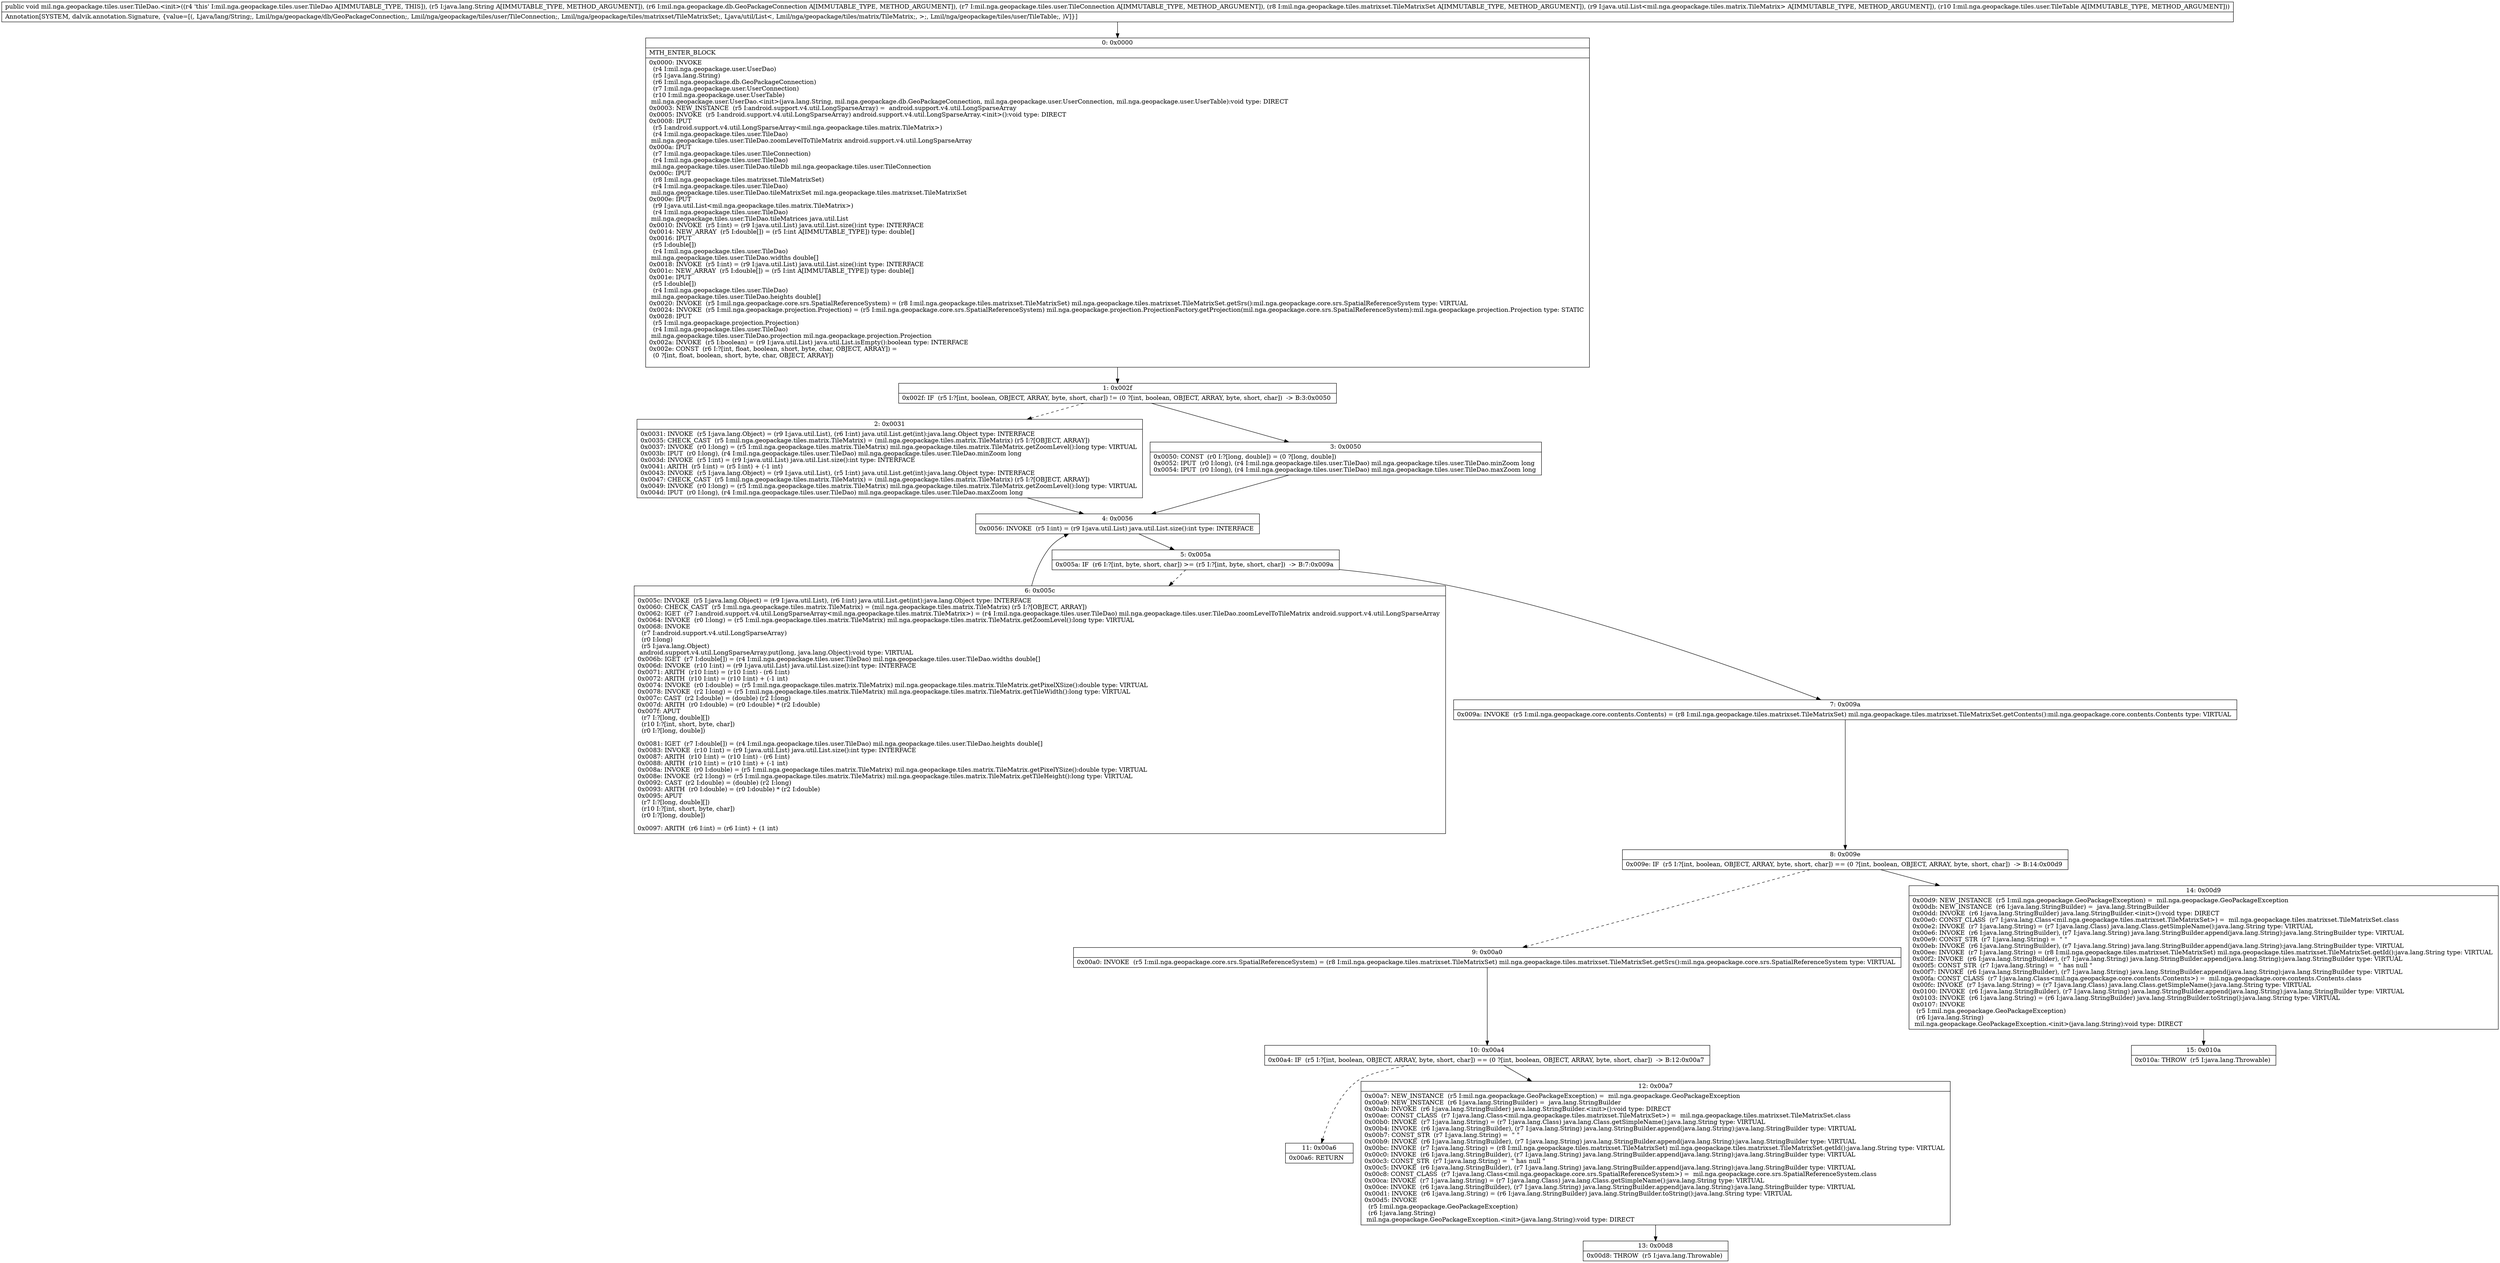 digraph "CFG formil.nga.geopackage.tiles.user.TileDao.\<init\>(Ljava\/lang\/String;Lmil\/nga\/geopackage\/db\/GeoPackageConnection;Lmil\/nga\/geopackage\/tiles\/user\/TileConnection;Lmil\/nga\/geopackage\/tiles\/matrixset\/TileMatrixSet;Ljava\/util\/List;Lmil\/nga\/geopackage\/tiles\/user\/TileTable;)V" {
Node_0 [shape=record,label="{0\:\ 0x0000|MTH_ENTER_BLOCK\l|0x0000: INVOKE  \l  (r4 I:mil.nga.geopackage.user.UserDao)\l  (r5 I:java.lang.String)\l  (r6 I:mil.nga.geopackage.db.GeoPackageConnection)\l  (r7 I:mil.nga.geopackage.user.UserConnection)\l  (r10 I:mil.nga.geopackage.user.UserTable)\l mil.nga.geopackage.user.UserDao.\<init\>(java.lang.String, mil.nga.geopackage.db.GeoPackageConnection, mil.nga.geopackage.user.UserConnection, mil.nga.geopackage.user.UserTable):void type: DIRECT \l0x0003: NEW_INSTANCE  (r5 I:android.support.v4.util.LongSparseArray) =  android.support.v4.util.LongSparseArray \l0x0005: INVOKE  (r5 I:android.support.v4.util.LongSparseArray) android.support.v4.util.LongSparseArray.\<init\>():void type: DIRECT \l0x0008: IPUT  \l  (r5 I:android.support.v4.util.LongSparseArray\<mil.nga.geopackage.tiles.matrix.TileMatrix\>)\l  (r4 I:mil.nga.geopackage.tiles.user.TileDao)\l mil.nga.geopackage.tiles.user.TileDao.zoomLevelToTileMatrix android.support.v4.util.LongSparseArray \l0x000a: IPUT  \l  (r7 I:mil.nga.geopackage.tiles.user.TileConnection)\l  (r4 I:mil.nga.geopackage.tiles.user.TileDao)\l mil.nga.geopackage.tiles.user.TileDao.tileDb mil.nga.geopackage.tiles.user.TileConnection \l0x000c: IPUT  \l  (r8 I:mil.nga.geopackage.tiles.matrixset.TileMatrixSet)\l  (r4 I:mil.nga.geopackage.tiles.user.TileDao)\l mil.nga.geopackage.tiles.user.TileDao.tileMatrixSet mil.nga.geopackage.tiles.matrixset.TileMatrixSet \l0x000e: IPUT  \l  (r9 I:java.util.List\<mil.nga.geopackage.tiles.matrix.TileMatrix\>)\l  (r4 I:mil.nga.geopackage.tiles.user.TileDao)\l mil.nga.geopackage.tiles.user.TileDao.tileMatrices java.util.List \l0x0010: INVOKE  (r5 I:int) = (r9 I:java.util.List) java.util.List.size():int type: INTERFACE \l0x0014: NEW_ARRAY  (r5 I:double[]) = (r5 I:int A[IMMUTABLE_TYPE]) type: double[] \l0x0016: IPUT  \l  (r5 I:double[])\l  (r4 I:mil.nga.geopackage.tiles.user.TileDao)\l mil.nga.geopackage.tiles.user.TileDao.widths double[] \l0x0018: INVOKE  (r5 I:int) = (r9 I:java.util.List) java.util.List.size():int type: INTERFACE \l0x001c: NEW_ARRAY  (r5 I:double[]) = (r5 I:int A[IMMUTABLE_TYPE]) type: double[] \l0x001e: IPUT  \l  (r5 I:double[])\l  (r4 I:mil.nga.geopackage.tiles.user.TileDao)\l mil.nga.geopackage.tiles.user.TileDao.heights double[] \l0x0020: INVOKE  (r5 I:mil.nga.geopackage.core.srs.SpatialReferenceSystem) = (r8 I:mil.nga.geopackage.tiles.matrixset.TileMatrixSet) mil.nga.geopackage.tiles.matrixset.TileMatrixSet.getSrs():mil.nga.geopackage.core.srs.SpatialReferenceSystem type: VIRTUAL \l0x0024: INVOKE  (r5 I:mil.nga.geopackage.projection.Projection) = (r5 I:mil.nga.geopackage.core.srs.SpatialReferenceSystem) mil.nga.geopackage.projection.ProjectionFactory.getProjection(mil.nga.geopackage.core.srs.SpatialReferenceSystem):mil.nga.geopackage.projection.Projection type: STATIC \l0x0028: IPUT  \l  (r5 I:mil.nga.geopackage.projection.Projection)\l  (r4 I:mil.nga.geopackage.tiles.user.TileDao)\l mil.nga.geopackage.tiles.user.TileDao.projection mil.nga.geopackage.projection.Projection \l0x002a: INVOKE  (r5 I:boolean) = (r9 I:java.util.List) java.util.List.isEmpty():boolean type: INTERFACE \l0x002e: CONST  (r6 I:?[int, float, boolean, short, byte, char, OBJECT, ARRAY]) = \l  (0 ?[int, float, boolean, short, byte, char, OBJECT, ARRAY])\l \l}"];
Node_1 [shape=record,label="{1\:\ 0x002f|0x002f: IF  (r5 I:?[int, boolean, OBJECT, ARRAY, byte, short, char]) != (0 ?[int, boolean, OBJECT, ARRAY, byte, short, char])  \-\> B:3:0x0050 \l}"];
Node_2 [shape=record,label="{2\:\ 0x0031|0x0031: INVOKE  (r5 I:java.lang.Object) = (r9 I:java.util.List), (r6 I:int) java.util.List.get(int):java.lang.Object type: INTERFACE \l0x0035: CHECK_CAST  (r5 I:mil.nga.geopackage.tiles.matrix.TileMatrix) = (mil.nga.geopackage.tiles.matrix.TileMatrix) (r5 I:?[OBJECT, ARRAY]) \l0x0037: INVOKE  (r0 I:long) = (r5 I:mil.nga.geopackage.tiles.matrix.TileMatrix) mil.nga.geopackage.tiles.matrix.TileMatrix.getZoomLevel():long type: VIRTUAL \l0x003b: IPUT  (r0 I:long), (r4 I:mil.nga.geopackage.tiles.user.TileDao) mil.nga.geopackage.tiles.user.TileDao.minZoom long \l0x003d: INVOKE  (r5 I:int) = (r9 I:java.util.List) java.util.List.size():int type: INTERFACE \l0x0041: ARITH  (r5 I:int) = (r5 I:int) + (\-1 int) \l0x0043: INVOKE  (r5 I:java.lang.Object) = (r9 I:java.util.List), (r5 I:int) java.util.List.get(int):java.lang.Object type: INTERFACE \l0x0047: CHECK_CAST  (r5 I:mil.nga.geopackage.tiles.matrix.TileMatrix) = (mil.nga.geopackage.tiles.matrix.TileMatrix) (r5 I:?[OBJECT, ARRAY]) \l0x0049: INVOKE  (r0 I:long) = (r5 I:mil.nga.geopackage.tiles.matrix.TileMatrix) mil.nga.geopackage.tiles.matrix.TileMatrix.getZoomLevel():long type: VIRTUAL \l0x004d: IPUT  (r0 I:long), (r4 I:mil.nga.geopackage.tiles.user.TileDao) mil.nga.geopackage.tiles.user.TileDao.maxZoom long \l}"];
Node_3 [shape=record,label="{3\:\ 0x0050|0x0050: CONST  (r0 I:?[long, double]) = (0 ?[long, double]) \l0x0052: IPUT  (r0 I:long), (r4 I:mil.nga.geopackage.tiles.user.TileDao) mil.nga.geopackage.tiles.user.TileDao.minZoom long \l0x0054: IPUT  (r0 I:long), (r4 I:mil.nga.geopackage.tiles.user.TileDao) mil.nga.geopackage.tiles.user.TileDao.maxZoom long \l}"];
Node_4 [shape=record,label="{4\:\ 0x0056|0x0056: INVOKE  (r5 I:int) = (r9 I:java.util.List) java.util.List.size():int type: INTERFACE \l}"];
Node_5 [shape=record,label="{5\:\ 0x005a|0x005a: IF  (r6 I:?[int, byte, short, char]) \>= (r5 I:?[int, byte, short, char])  \-\> B:7:0x009a \l}"];
Node_6 [shape=record,label="{6\:\ 0x005c|0x005c: INVOKE  (r5 I:java.lang.Object) = (r9 I:java.util.List), (r6 I:int) java.util.List.get(int):java.lang.Object type: INTERFACE \l0x0060: CHECK_CAST  (r5 I:mil.nga.geopackage.tiles.matrix.TileMatrix) = (mil.nga.geopackage.tiles.matrix.TileMatrix) (r5 I:?[OBJECT, ARRAY]) \l0x0062: IGET  (r7 I:android.support.v4.util.LongSparseArray\<mil.nga.geopackage.tiles.matrix.TileMatrix\>) = (r4 I:mil.nga.geopackage.tiles.user.TileDao) mil.nga.geopackage.tiles.user.TileDao.zoomLevelToTileMatrix android.support.v4.util.LongSparseArray \l0x0064: INVOKE  (r0 I:long) = (r5 I:mil.nga.geopackage.tiles.matrix.TileMatrix) mil.nga.geopackage.tiles.matrix.TileMatrix.getZoomLevel():long type: VIRTUAL \l0x0068: INVOKE  \l  (r7 I:android.support.v4.util.LongSparseArray)\l  (r0 I:long)\l  (r5 I:java.lang.Object)\l android.support.v4.util.LongSparseArray.put(long, java.lang.Object):void type: VIRTUAL \l0x006b: IGET  (r7 I:double[]) = (r4 I:mil.nga.geopackage.tiles.user.TileDao) mil.nga.geopackage.tiles.user.TileDao.widths double[] \l0x006d: INVOKE  (r10 I:int) = (r9 I:java.util.List) java.util.List.size():int type: INTERFACE \l0x0071: ARITH  (r10 I:int) = (r10 I:int) \- (r6 I:int) \l0x0072: ARITH  (r10 I:int) = (r10 I:int) + (\-1 int) \l0x0074: INVOKE  (r0 I:double) = (r5 I:mil.nga.geopackage.tiles.matrix.TileMatrix) mil.nga.geopackage.tiles.matrix.TileMatrix.getPixelXSize():double type: VIRTUAL \l0x0078: INVOKE  (r2 I:long) = (r5 I:mil.nga.geopackage.tiles.matrix.TileMatrix) mil.nga.geopackage.tiles.matrix.TileMatrix.getTileWidth():long type: VIRTUAL \l0x007c: CAST  (r2 I:double) = (double) (r2 I:long) \l0x007d: ARITH  (r0 I:double) = (r0 I:double) * (r2 I:double) \l0x007f: APUT  \l  (r7 I:?[long, double][])\l  (r10 I:?[int, short, byte, char])\l  (r0 I:?[long, double])\l \l0x0081: IGET  (r7 I:double[]) = (r4 I:mil.nga.geopackage.tiles.user.TileDao) mil.nga.geopackage.tiles.user.TileDao.heights double[] \l0x0083: INVOKE  (r10 I:int) = (r9 I:java.util.List) java.util.List.size():int type: INTERFACE \l0x0087: ARITH  (r10 I:int) = (r10 I:int) \- (r6 I:int) \l0x0088: ARITH  (r10 I:int) = (r10 I:int) + (\-1 int) \l0x008a: INVOKE  (r0 I:double) = (r5 I:mil.nga.geopackage.tiles.matrix.TileMatrix) mil.nga.geopackage.tiles.matrix.TileMatrix.getPixelYSize():double type: VIRTUAL \l0x008e: INVOKE  (r2 I:long) = (r5 I:mil.nga.geopackage.tiles.matrix.TileMatrix) mil.nga.geopackage.tiles.matrix.TileMatrix.getTileHeight():long type: VIRTUAL \l0x0092: CAST  (r2 I:double) = (double) (r2 I:long) \l0x0093: ARITH  (r0 I:double) = (r0 I:double) * (r2 I:double) \l0x0095: APUT  \l  (r7 I:?[long, double][])\l  (r10 I:?[int, short, byte, char])\l  (r0 I:?[long, double])\l \l0x0097: ARITH  (r6 I:int) = (r6 I:int) + (1 int) \l}"];
Node_7 [shape=record,label="{7\:\ 0x009a|0x009a: INVOKE  (r5 I:mil.nga.geopackage.core.contents.Contents) = (r8 I:mil.nga.geopackage.tiles.matrixset.TileMatrixSet) mil.nga.geopackage.tiles.matrixset.TileMatrixSet.getContents():mil.nga.geopackage.core.contents.Contents type: VIRTUAL \l}"];
Node_8 [shape=record,label="{8\:\ 0x009e|0x009e: IF  (r5 I:?[int, boolean, OBJECT, ARRAY, byte, short, char]) == (0 ?[int, boolean, OBJECT, ARRAY, byte, short, char])  \-\> B:14:0x00d9 \l}"];
Node_9 [shape=record,label="{9\:\ 0x00a0|0x00a0: INVOKE  (r5 I:mil.nga.geopackage.core.srs.SpatialReferenceSystem) = (r8 I:mil.nga.geopackage.tiles.matrixset.TileMatrixSet) mil.nga.geopackage.tiles.matrixset.TileMatrixSet.getSrs():mil.nga.geopackage.core.srs.SpatialReferenceSystem type: VIRTUAL \l}"];
Node_10 [shape=record,label="{10\:\ 0x00a4|0x00a4: IF  (r5 I:?[int, boolean, OBJECT, ARRAY, byte, short, char]) == (0 ?[int, boolean, OBJECT, ARRAY, byte, short, char])  \-\> B:12:0x00a7 \l}"];
Node_11 [shape=record,label="{11\:\ 0x00a6|0x00a6: RETURN   \l}"];
Node_12 [shape=record,label="{12\:\ 0x00a7|0x00a7: NEW_INSTANCE  (r5 I:mil.nga.geopackage.GeoPackageException) =  mil.nga.geopackage.GeoPackageException \l0x00a9: NEW_INSTANCE  (r6 I:java.lang.StringBuilder) =  java.lang.StringBuilder \l0x00ab: INVOKE  (r6 I:java.lang.StringBuilder) java.lang.StringBuilder.\<init\>():void type: DIRECT \l0x00ae: CONST_CLASS  (r7 I:java.lang.Class\<mil.nga.geopackage.tiles.matrixset.TileMatrixSet\>) =  mil.nga.geopackage.tiles.matrixset.TileMatrixSet.class \l0x00b0: INVOKE  (r7 I:java.lang.String) = (r7 I:java.lang.Class) java.lang.Class.getSimpleName():java.lang.String type: VIRTUAL \l0x00b4: INVOKE  (r6 I:java.lang.StringBuilder), (r7 I:java.lang.String) java.lang.StringBuilder.append(java.lang.String):java.lang.StringBuilder type: VIRTUAL \l0x00b7: CONST_STR  (r7 I:java.lang.String) =  \" \" \l0x00b9: INVOKE  (r6 I:java.lang.StringBuilder), (r7 I:java.lang.String) java.lang.StringBuilder.append(java.lang.String):java.lang.StringBuilder type: VIRTUAL \l0x00bc: INVOKE  (r7 I:java.lang.String) = (r8 I:mil.nga.geopackage.tiles.matrixset.TileMatrixSet) mil.nga.geopackage.tiles.matrixset.TileMatrixSet.getId():java.lang.String type: VIRTUAL \l0x00c0: INVOKE  (r6 I:java.lang.StringBuilder), (r7 I:java.lang.String) java.lang.StringBuilder.append(java.lang.String):java.lang.StringBuilder type: VIRTUAL \l0x00c3: CONST_STR  (r7 I:java.lang.String) =  \" has null \" \l0x00c5: INVOKE  (r6 I:java.lang.StringBuilder), (r7 I:java.lang.String) java.lang.StringBuilder.append(java.lang.String):java.lang.StringBuilder type: VIRTUAL \l0x00c8: CONST_CLASS  (r7 I:java.lang.Class\<mil.nga.geopackage.core.srs.SpatialReferenceSystem\>) =  mil.nga.geopackage.core.srs.SpatialReferenceSystem.class \l0x00ca: INVOKE  (r7 I:java.lang.String) = (r7 I:java.lang.Class) java.lang.Class.getSimpleName():java.lang.String type: VIRTUAL \l0x00ce: INVOKE  (r6 I:java.lang.StringBuilder), (r7 I:java.lang.String) java.lang.StringBuilder.append(java.lang.String):java.lang.StringBuilder type: VIRTUAL \l0x00d1: INVOKE  (r6 I:java.lang.String) = (r6 I:java.lang.StringBuilder) java.lang.StringBuilder.toString():java.lang.String type: VIRTUAL \l0x00d5: INVOKE  \l  (r5 I:mil.nga.geopackage.GeoPackageException)\l  (r6 I:java.lang.String)\l mil.nga.geopackage.GeoPackageException.\<init\>(java.lang.String):void type: DIRECT \l}"];
Node_13 [shape=record,label="{13\:\ 0x00d8|0x00d8: THROW  (r5 I:java.lang.Throwable) \l}"];
Node_14 [shape=record,label="{14\:\ 0x00d9|0x00d9: NEW_INSTANCE  (r5 I:mil.nga.geopackage.GeoPackageException) =  mil.nga.geopackage.GeoPackageException \l0x00db: NEW_INSTANCE  (r6 I:java.lang.StringBuilder) =  java.lang.StringBuilder \l0x00dd: INVOKE  (r6 I:java.lang.StringBuilder) java.lang.StringBuilder.\<init\>():void type: DIRECT \l0x00e0: CONST_CLASS  (r7 I:java.lang.Class\<mil.nga.geopackage.tiles.matrixset.TileMatrixSet\>) =  mil.nga.geopackage.tiles.matrixset.TileMatrixSet.class \l0x00e2: INVOKE  (r7 I:java.lang.String) = (r7 I:java.lang.Class) java.lang.Class.getSimpleName():java.lang.String type: VIRTUAL \l0x00e6: INVOKE  (r6 I:java.lang.StringBuilder), (r7 I:java.lang.String) java.lang.StringBuilder.append(java.lang.String):java.lang.StringBuilder type: VIRTUAL \l0x00e9: CONST_STR  (r7 I:java.lang.String) =  \" \" \l0x00eb: INVOKE  (r6 I:java.lang.StringBuilder), (r7 I:java.lang.String) java.lang.StringBuilder.append(java.lang.String):java.lang.StringBuilder type: VIRTUAL \l0x00ee: INVOKE  (r7 I:java.lang.String) = (r8 I:mil.nga.geopackage.tiles.matrixset.TileMatrixSet) mil.nga.geopackage.tiles.matrixset.TileMatrixSet.getId():java.lang.String type: VIRTUAL \l0x00f2: INVOKE  (r6 I:java.lang.StringBuilder), (r7 I:java.lang.String) java.lang.StringBuilder.append(java.lang.String):java.lang.StringBuilder type: VIRTUAL \l0x00f5: CONST_STR  (r7 I:java.lang.String) =  \" has null \" \l0x00f7: INVOKE  (r6 I:java.lang.StringBuilder), (r7 I:java.lang.String) java.lang.StringBuilder.append(java.lang.String):java.lang.StringBuilder type: VIRTUAL \l0x00fa: CONST_CLASS  (r7 I:java.lang.Class\<mil.nga.geopackage.core.contents.Contents\>) =  mil.nga.geopackage.core.contents.Contents.class \l0x00fc: INVOKE  (r7 I:java.lang.String) = (r7 I:java.lang.Class) java.lang.Class.getSimpleName():java.lang.String type: VIRTUAL \l0x0100: INVOKE  (r6 I:java.lang.StringBuilder), (r7 I:java.lang.String) java.lang.StringBuilder.append(java.lang.String):java.lang.StringBuilder type: VIRTUAL \l0x0103: INVOKE  (r6 I:java.lang.String) = (r6 I:java.lang.StringBuilder) java.lang.StringBuilder.toString():java.lang.String type: VIRTUAL \l0x0107: INVOKE  \l  (r5 I:mil.nga.geopackage.GeoPackageException)\l  (r6 I:java.lang.String)\l mil.nga.geopackage.GeoPackageException.\<init\>(java.lang.String):void type: DIRECT \l}"];
Node_15 [shape=record,label="{15\:\ 0x010a|0x010a: THROW  (r5 I:java.lang.Throwable) \l}"];
MethodNode[shape=record,label="{public void mil.nga.geopackage.tiles.user.TileDao.\<init\>((r4 'this' I:mil.nga.geopackage.tiles.user.TileDao A[IMMUTABLE_TYPE, THIS]), (r5 I:java.lang.String A[IMMUTABLE_TYPE, METHOD_ARGUMENT]), (r6 I:mil.nga.geopackage.db.GeoPackageConnection A[IMMUTABLE_TYPE, METHOD_ARGUMENT]), (r7 I:mil.nga.geopackage.tiles.user.TileConnection A[IMMUTABLE_TYPE, METHOD_ARGUMENT]), (r8 I:mil.nga.geopackage.tiles.matrixset.TileMatrixSet A[IMMUTABLE_TYPE, METHOD_ARGUMENT]), (r9 I:java.util.List\<mil.nga.geopackage.tiles.matrix.TileMatrix\> A[IMMUTABLE_TYPE, METHOD_ARGUMENT]), (r10 I:mil.nga.geopackage.tiles.user.TileTable A[IMMUTABLE_TYPE, METHOD_ARGUMENT]))  | Annotation[SYSTEM, dalvik.annotation.Signature, \{value=[(, Ljava\/lang\/String;, Lmil\/nga\/geopackage\/db\/GeoPackageConnection;, Lmil\/nga\/geopackage\/tiles\/user\/TileConnection;, Lmil\/nga\/geopackage\/tiles\/matrixset\/TileMatrixSet;, Ljava\/util\/List\<, Lmil\/nga\/geopackage\/tiles\/matrix\/TileMatrix;, \>;, Lmil\/nga\/geopackage\/tiles\/user\/TileTable;, )V]\}]\l}"];
MethodNode -> Node_0;
Node_0 -> Node_1;
Node_1 -> Node_2[style=dashed];
Node_1 -> Node_3;
Node_2 -> Node_4;
Node_3 -> Node_4;
Node_4 -> Node_5;
Node_5 -> Node_6[style=dashed];
Node_5 -> Node_7;
Node_6 -> Node_4;
Node_7 -> Node_8;
Node_8 -> Node_9[style=dashed];
Node_8 -> Node_14;
Node_9 -> Node_10;
Node_10 -> Node_11[style=dashed];
Node_10 -> Node_12;
Node_12 -> Node_13;
Node_14 -> Node_15;
}


